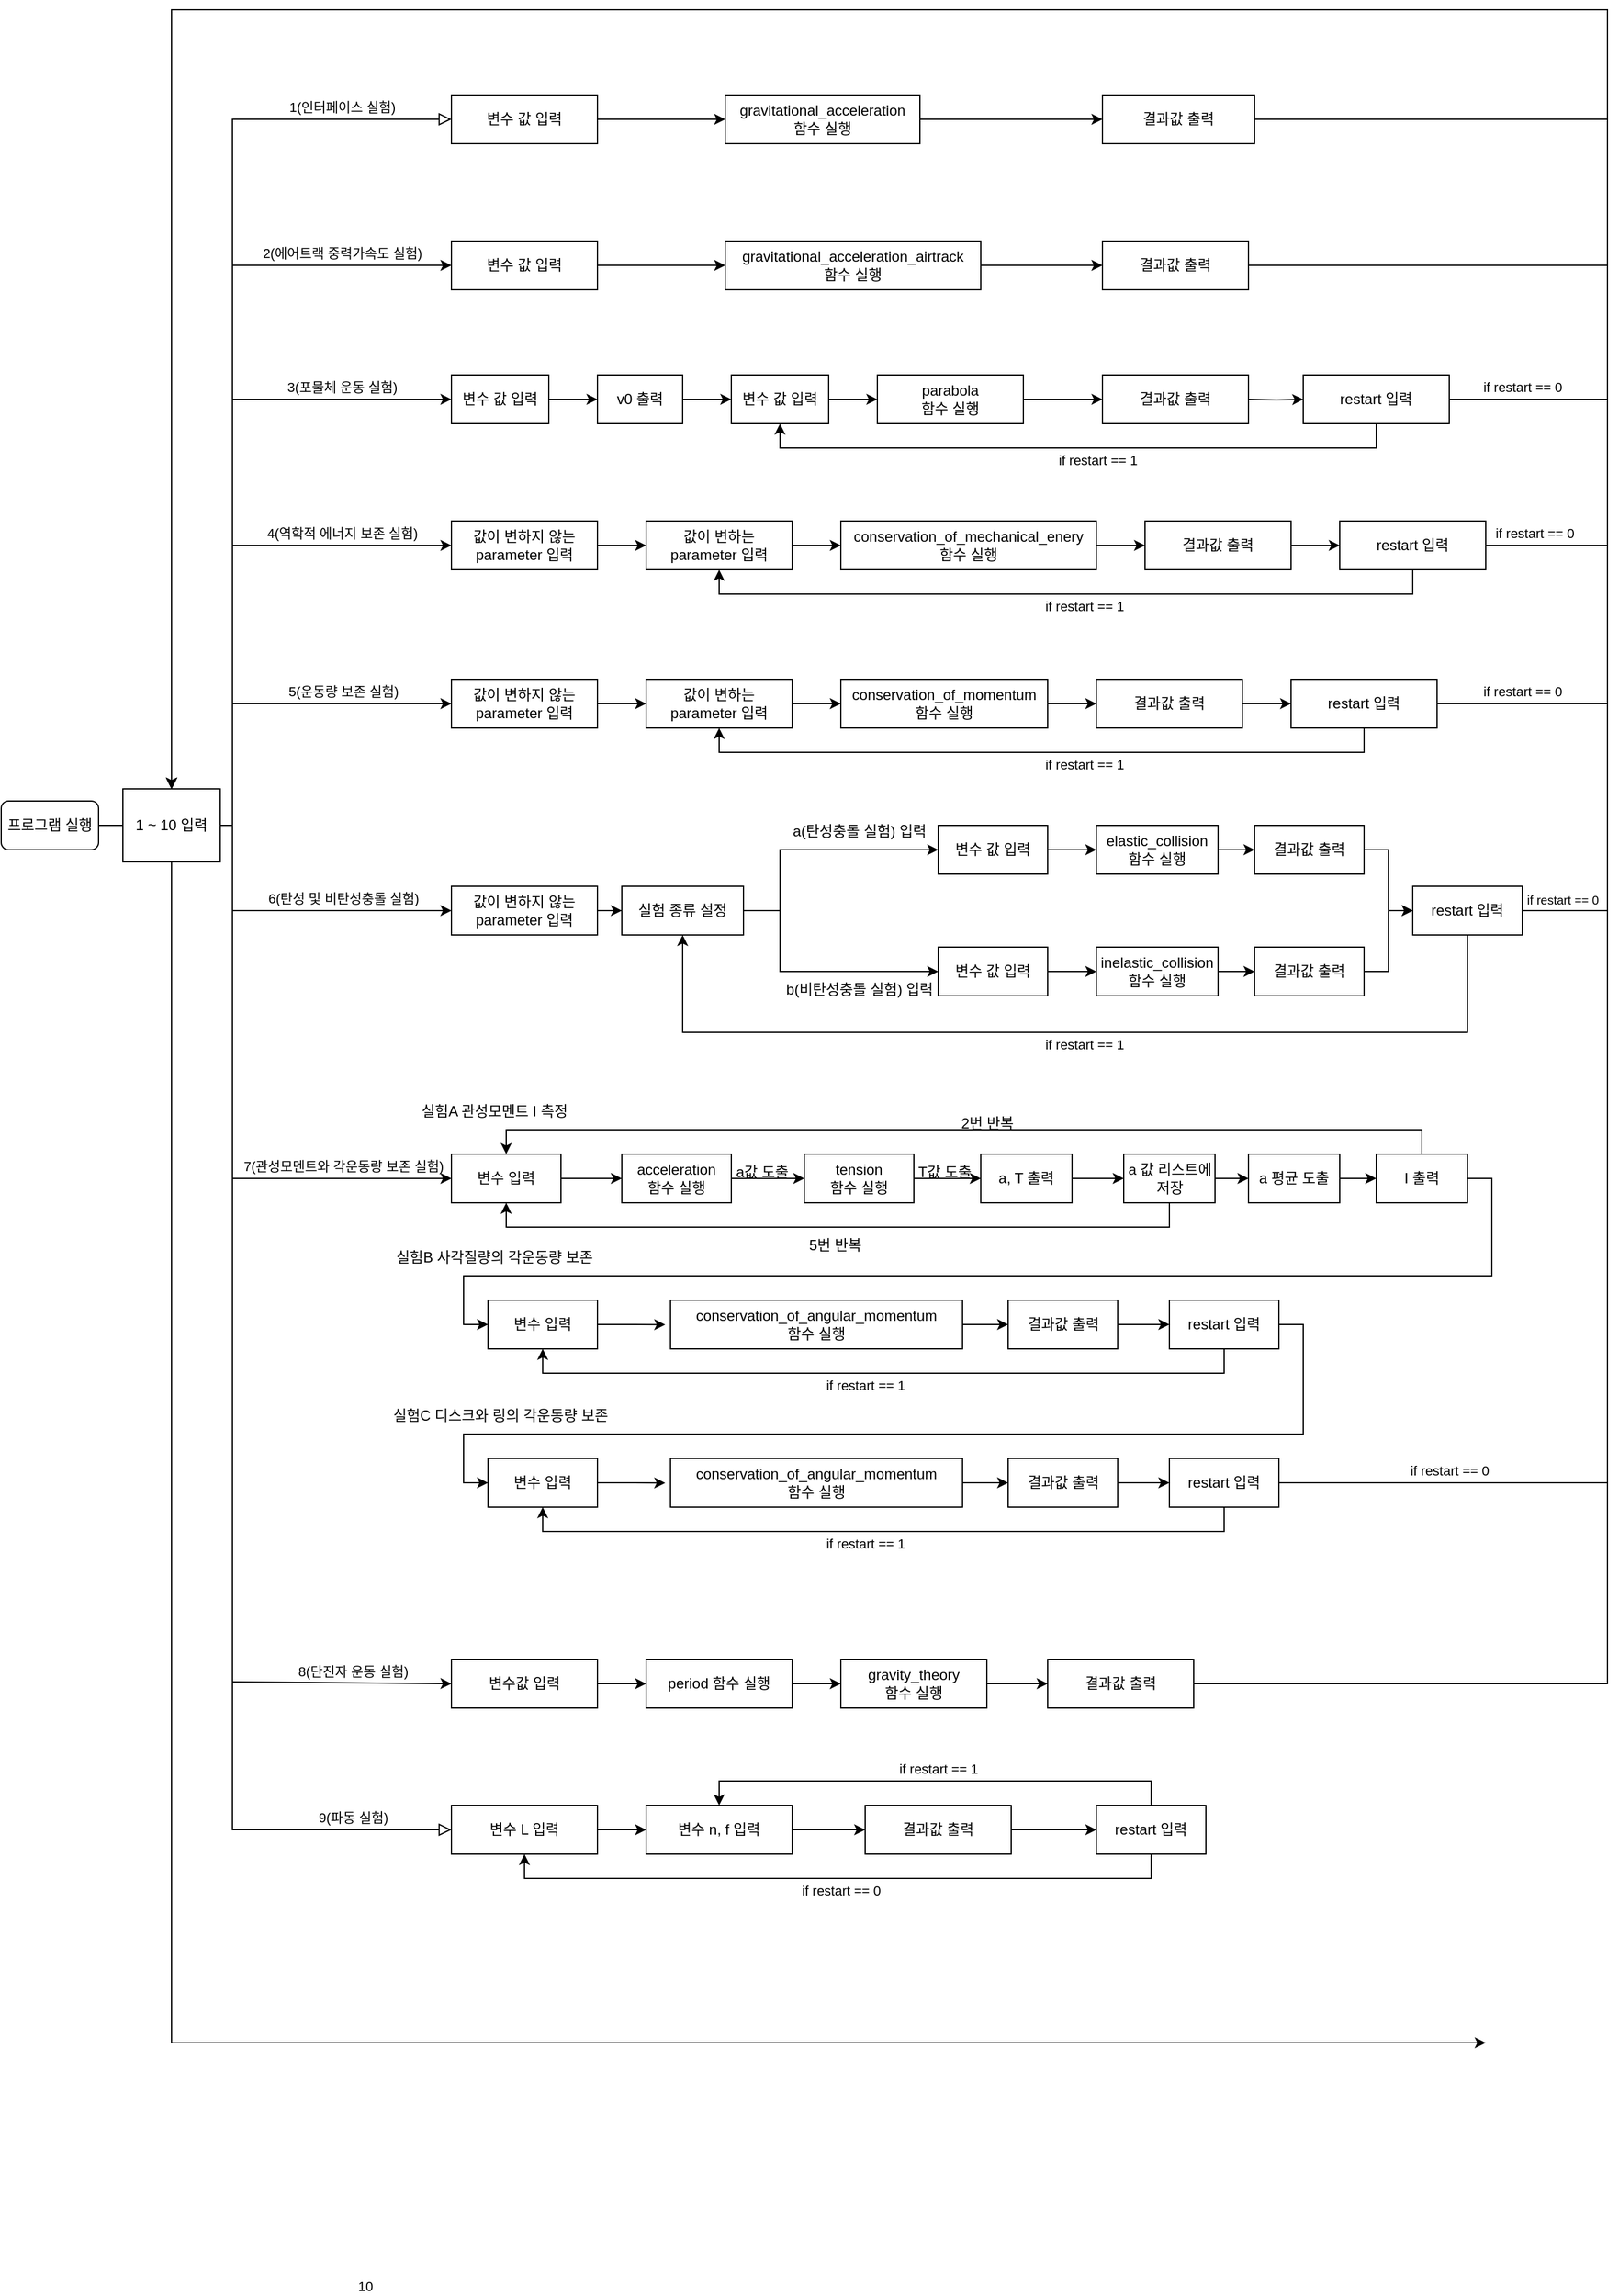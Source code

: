 <mxfile version="24.2.3" type="github">
  <diagram id="C5RBs43oDa-KdzZeNtuy" name="Page-1">
    <mxGraphModel dx="1603" dy="894" grid="1" gridSize="10" guides="1" tooltips="1" connect="1" arrows="1" fold="1" page="1" pageScale="1" pageWidth="690" pageHeight="980" math="0" shadow="0">
      <root>
        <mxCell id="WIyWlLk6GJQsqaUBKTNV-0" />
        <mxCell id="WIyWlLk6GJQsqaUBKTNV-1" parent="WIyWlLk6GJQsqaUBKTNV-0" />
        <mxCell id="WIyWlLk6GJQsqaUBKTNV-2" value="" style="rounded=0;html=1;jettySize=auto;orthogonalLoop=1;fontSize=11;endArrow=block;endFill=0;endSize=8;strokeWidth=1;shadow=0;labelBackgroundColor=none;edgeStyle=orthogonalEdgeStyle;" parent="WIyWlLk6GJQsqaUBKTNV-1" source="WIyWlLk6GJQsqaUBKTNV-3" edge="1">
          <mxGeometry relative="1" as="geometry">
            <mxPoint x="160" y="690" as="targetPoint" />
          </mxGeometry>
        </mxCell>
        <mxCell id="WIyWlLk6GJQsqaUBKTNV-3" value="프로그램 실행" style="rounded=1;whiteSpace=wrap;html=1;fontSize=12;glass=0;strokeWidth=1;shadow=0;" parent="WIyWlLk6GJQsqaUBKTNV-1" vertex="1">
          <mxGeometry x="10" y="670" width="80" height="40" as="geometry" />
        </mxCell>
        <mxCell id="WIyWlLk6GJQsqaUBKTNV-5" value="" style="edgeStyle=orthogonalEdgeStyle;rounded=0;html=1;jettySize=auto;orthogonalLoop=1;fontSize=11;endArrow=block;endFill=0;endSize=8;strokeWidth=1;shadow=0;labelBackgroundColor=none;entryX=0;entryY=0.5;entryDx=0;entryDy=0;exitX=1;exitY=0.5;exitDx=0;exitDy=0;" parent="WIyWlLk6GJQsqaUBKTNV-1" edge="1" target="WIyWlLk6GJQsqaUBKTNV-7" source="vzKUUmcyO4X9Xhw-Ob6t-32">
          <mxGeometry y="10" relative="1" as="geometry">
            <mxPoint as="offset" />
            <mxPoint x="200" y="560" as="sourcePoint" />
            <mxPoint x="280" y="110" as="targetPoint" />
            <Array as="points">
              <mxPoint x="200" y="690" />
              <mxPoint x="200" y="110" />
            </Array>
          </mxGeometry>
        </mxCell>
        <mxCell id="vzKUUmcyO4X9Xhw-Ob6t-40" style="edgeStyle=orthogonalEdgeStyle;rounded=0;orthogonalLoop=1;jettySize=auto;html=1;exitX=1;exitY=0.5;exitDx=0;exitDy=0;entryX=0;entryY=0.5;entryDx=0;entryDy=0;" parent="WIyWlLk6GJQsqaUBKTNV-1" source="WIyWlLk6GJQsqaUBKTNV-7" target="vzKUUmcyO4X9Xhw-Ob6t-39" edge="1">
          <mxGeometry relative="1" as="geometry" />
        </mxCell>
        <mxCell id="WIyWlLk6GJQsqaUBKTNV-7" value="변수 값 입력" style="rounded=0;whiteSpace=wrap;html=1;fontSize=12;glass=0;strokeWidth=1;shadow=0;" parent="WIyWlLk6GJQsqaUBKTNV-1" vertex="1">
          <mxGeometry x="380" y="90" width="120" height="40" as="geometry" />
        </mxCell>
        <mxCell id="vzKUUmcyO4X9Xhw-Ob6t-4" value="" style="rounded=0;html=1;jettySize=auto;orthogonalLoop=1;fontSize=11;endArrow=block;endFill=0;endSize=8;strokeWidth=1;shadow=0;labelBackgroundColor=none;edgeStyle=orthogonalEdgeStyle;exitX=1;exitY=0.5;exitDx=0;exitDy=0;entryX=0;entryY=0.5;entryDx=0;entryDy=0;" parent="WIyWlLk6GJQsqaUBKTNV-1" source="vzKUUmcyO4X9Xhw-Ob6t-32" target="vzKUUmcyO4X9Xhw-Ob6t-3" edge="1">
          <mxGeometry y="20" relative="1" as="geometry">
            <mxPoint as="offset" />
            <mxPoint x="200" y="720" as="sourcePoint" />
            <mxPoint x="130" y="190" as="targetPoint" />
            <Array as="points">
              <mxPoint x="200" y="690" />
              <mxPoint x="200" y="1515" />
            </Array>
          </mxGeometry>
        </mxCell>
        <mxCell id="ZHszuMVohtlVknCxv1Yf-81" style="edgeStyle=orthogonalEdgeStyle;rounded=0;orthogonalLoop=1;jettySize=auto;html=1;entryX=0;entryY=0.5;entryDx=0;entryDy=0;" edge="1" parent="WIyWlLk6GJQsqaUBKTNV-1" source="vzKUUmcyO4X9Xhw-Ob6t-3" target="ZHszuMVohtlVknCxv1Yf-80">
          <mxGeometry relative="1" as="geometry" />
        </mxCell>
        <mxCell id="vzKUUmcyO4X9Xhw-Ob6t-3" value="변수 L 입력" style="rounded=0;whiteSpace=wrap;html=1;fontSize=12;glass=0;strokeWidth=1;shadow=0;" parent="WIyWlLk6GJQsqaUBKTNV-1" vertex="1">
          <mxGeometry x="380" y="1495" width="120" height="40" as="geometry" />
        </mxCell>
        <mxCell id="ZHszuMVohtlVknCxv1Yf-7" style="edgeStyle=orthogonalEdgeStyle;rounded=0;orthogonalLoop=1;jettySize=auto;html=1;exitX=1;exitY=0.5;exitDx=0;exitDy=0;entryX=0;entryY=0.5;entryDx=0;entryDy=0;" edge="1" parent="WIyWlLk6GJQsqaUBKTNV-1" source="vzKUUmcyO4X9Xhw-Ob6t-5" target="ZHszuMVohtlVknCxv1Yf-9">
          <mxGeometry relative="1" as="geometry">
            <mxPoint x="570" y="340" as="targetPoint" />
          </mxGeometry>
        </mxCell>
        <mxCell id="vzKUUmcyO4X9Xhw-Ob6t-5" value="변수 값 입력" style="rounded=0;whiteSpace=wrap;html=1;fontSize=12;glass=0;strokeWidth=1;shadow=0;" parent="WIyWlLk6GJQsqaUBKTNV-1" vertex="1">
          <mxGeometry x="380" y="320" width="80" height="40" as="geometry" />
        </mxCell>
        <mxCell id="ZHszuMVohtlVknCxv1Yf-100" style="edgeStyle=orthogonalEdgeStyle;rounded=0;orthogonalLoop=1;jettySize=auto;html=1;entryX=0;entryY=0.5;entryDx=0;entryDy=0;" edge="1" parent="WIyWlLk6GJQsqaUBKTNV-1" source="vzKUUmcyO4X9Xhw-Ob6t-6" target="ZHszuMVohtlVknCxv1Yf-99">
          <mxGeometry relative="1" as="geometry" />
        </mxCell>
        <mxCell id="vzKUUmcyO4X9Xhw-Ob6t-6" value="변수 입력" style="rounded=0;whiteSpace=wrap;html=1;fontSize=12;glass=0;strokeWidth=1;shadow=0;" parent="WIyWlLk6GJQsqaUBKTNV-1" vertex="1">
          <mxGeometry x="380" y="960" width="90" height="40" as="geometry" />
        </mxCell>
        <mxCell id="vzKUUmcyO4X9Xhw-Ob6t-44" style="edgeStyle=orthogonalEdgeStyle;rounded=0;orthogonalLoop=1;jettySize=auto;html=1;exitX=1;exitY=0.5;exitDx=0;exitDy=0;entryX=0;entryY=0.5;entryDx=0;entryDy=0;" parent="WIyWlLk6GJQsqaUBKTNV-1" source="vzKUUmcyO4X9Xhw-Ob6t-7" target="vzKUUmcyO4X9Xhw-Ob6t-43" edge="1">
          <mxGeometry relative="1" as="geometry" />
        </mxCell>
        <mxCell id="vzKUUmcyO4X9Xhw-Ob6t-7" value="변수 값 입력" style="rounded=0;whiteSpace=wrap;html=1;fontSize=12;glass=0;strokeWidth=1;shadow=0;" parent="WIyWlLk6GJQsqaUBKTNV-1" vertex="1">
          <mxGeometry x="380" y="210" width="120" height="40" as="geometry" />
        </mxCell>
        <mxCell id="ZHszuMVohtlVknCxv1Yf-56" style="edgeStyle=orthogonalEdgeStyle;rounded=0;orthogonalLoop=1;jettySize=auto;html=1;entryX=0;entryY=0.5;entryDx=0;entryDy=0;" edge="1" parent="WIyWlLk6GJQsqaUBKTNV-1" source="vzKUUmcyO4X9Xhw-Ob6t-8" target="ZHszuMVohtlVknCxv1Yf-55">
          <mxGeometry relative="1" as="geometry" />
        </mxCell>
        <mxCell id="vzKUUmcyO4X9Xhw-Ob6t-8" value="&lt;div&gt;값이 변하지 않는&lt;/div&gt;&lt;div&gt;parameter 입력&lt;br&gt;&lt;/div&gt;" style="rounded=0;whiteSpace=wrap;html=1;fontSize=12;glass=0;strokeWidth=1;shadow=0;" parent="WIyWlLk6GJQsqaUBKTNV-1" vertex="1">
          <mxGeometry x="380" y="740" width="120" height="40" as="geometry" />
        </mxCell>
        <mxCell id="ZHszuMVohtlVknCxv1Yf-74" style="edgeStyle=orthogonalEdgeStyle;rounded=0;orthogonalLoop=1;jettySize=auto;html=1;entryX=0;entryY=0.5;entryDx=0;entryDy=0;" edge="1" parent="WIyWlLk6GJQsqaUBKTNV-1" source="vzKUUmcyO4X9Xhw-Ob6t-10" target="ZHszuMVohtlVknCxv1Yf-73">
          <mxGeometry relative="1" as="geometry" />
        </mxCell>
        <mxCell id="vzKUUmcyO4X9Xhw-Ob6t-10" value="변수값 입력" style="rounded=0;whiteSpace=wrap;html=1;fontSize=12;glass=0;strokeWidth=1;shadow=0;" parent="WIyWlLk6GJQsqaUBKTNV-1" vertex="1">
          <mxGeometry x="380" y="1375" width="120" height="40" as="geometry" />
        </mxCell>
        <mxCell id="ZHszuMVohtlVknCxv1Yf-26" style="edgeStyle=orthogonalEdgeStyle;rounded=0;orthogonalLoop=1;jettySize=auto;html=1;exitX=1;exitY=0.5;exitDx=0;exitDy=0;entryX=0;entryY=0.5;entryDx=0;entryDy=0;" edge="1" parent="WIyWlLk6GJQsqaUBKTNV-1" source="vzKUUmcyO4X9Xhw-Ob6t-11" target="ZHszuMVohtlVknCxv1Yf-23">
          <mxGeometry relative="1" as="geometry" />
        </mxCell>
        <mxCell id="vzKUUmcyO4X9Xhw-Ob6t-11" value="&lt;div&gt;값이 변하지 않는&lt;/div&gt;&lt;div&gt;parameter 입력&lt;br&gt;&lt;/div&gt;" style="rounded=0;whiteSpace=wrap;html=1;fontSize=12;glass=0;strokeWidth=1;shadow=0;" parent="WIyWlLk6GJQsqaUBKTNV-1" vertex="1">
          <mxGeometry x="380" y="440" width="120" height="40" as="geometry" />
        </mxCell>
        <mxCell id="vzKUUmcyO4X9Xhw-Ob6t-16" value="" style="endArrow=classic;html=1;rounded=0;entryX=0;entryY=0.5;entryDx=0;entryDy=0;" parent="WIyWlLk6GJQsqaUBKTNV-1" target="vzKUUmcyO4X9Xhw-Ob6t-7" edge="1">
          <mxGeometry width="50" height="50" relative="1" as="geometry">
            <mxPoint x="200" y="230" as="sourcePoint" />
            <mxPoint x="440" y="620" as="targetPoint" />
          </mxGeometry>
        </mxCell>
        <mxCell id="vzKUUmcyO4X9Xhw-Ob6t-18" value="2(에어트랙 중력가속도 실험)" style="edgeLabel;html=1;align=center;verticalAlign=middle;resizable=0;points=[];fontSize=11;" parent="vzKUUmcyO4X9Xhw-Ob6t-16" vertex="1" connectable="0">
          <mxGeometry x="0.375" y="1" relative="1" as="geometry">
            <mxPoint x="-34" y="-9" as="offset" />
          </mxGeometry>
        </mxCell>
        <mxCell id="vzKUUmcyO4X9Xhw-Ob6t-24" value="&lt;font style=&quot;font-size: 11px;&quot;&gt;1(인터페이스 실험)&lt;br&gt;&lt;/font&gt;" style="edgeLabel;html=1;align=center;verticalAlign=middle;resizable=0;points=[];" parent="vzKUUmcyO4X9Xhw-Ob6t-16" vertex="1" connectable="0">
          <mxGeometry x="0.375" y="1" relative="1" as="geometry">
            <mxPoint x="-34" y="-129" as="offset" />
          </mxGeometry>
        </mxCell>
        <mxCell id="vzKUUmcyO4X9Xhw-Ob6t-26" value="4(역학적 에너지 보존 실험)" style="edgeLabel;html=1;align=center;verticalAlign=middle;resizable=0;points=[];" parent="vzKUUmcyO4X9Xhw-Ob6t-16" vertex="1" connectable="0">
          <mxGeometry x="0.375" y="1" relative="1" as="geometry">
            <mxPoint x="-34" y="221" as="offset" />
          </mxGeometry>
        </mxCell>
        <mxCell id="vzKUUmcyO4X9Xhw-Ob6t-27" value="5(운동량 보존 실험)" style="edgeLabel;html=1;align=center;verticalAlign=middle;resizable=0;points=[];" parent="vzKUUmcyO4X9Xhw-Ob6t-16" vertex="1" connectable="0">
          <mxGeometry x="0.375" y="1" relative="1" as="geometry">
            <mxPoint x="-33" y="351" as="offset" />
          </mxGeometry>
        </mxCell>
        <mxCell id="vzKUUmcyO4X9Xhw-Ob6t-28" value="6(탄성 및 비탄성충돌 실험)" style="edgeLabel;html=1;align=center;verticalAlign=middle;resizable=0;points=[];" parent="vzKUUmcyO4X9Xhw-Ob6t-16" vertex="1" connectable="0">
          <mxGeometry x="0.375" y="1" relative="1" as="geometry">
            <mxPoint x="-33" y="521" as="offset" />
          </mxGeometry>
        </mxCell>
        <mxCell id="vzKUUmcyO4X9Xhw-Ob6t-29" value="7(관성모멘트와 각운동량 보존 실험)" style="edgeLabel;html=1;align=center;verticalAlign=middle;resizable=0;points=[];" parent="vzKUUmcyO4X9Xhw-Ob6t-16" vertex="1" connectable="0">
          <mxGeometry x="0.375" y="1" relative="1" as="geometry">
            <mxPoint x="-33" y="741" as="offset" />
          </mxGeometry>
        </mxCell>
        <mxCell id="vzKUUmcyO4X9Xhw-Ob6t-30" value="8(단진자 운동 실험)" style="edgeLabel;html=1;align=center;verticalAlign=middle;resizable=0;points=[];" parent="vzKUUmcyO4X9Xhw-Ob6t-16" vertex="1" connectable="0">
          <mxGeometry x="0.375" y="1" relative="1" as="geometry">
            <mxPoint x="-25" y="1156" as="offset" />
          </mxGeometry>
        </mxCell>
        <mxCell id="vzKUUmcyO4X9Xhw-Ob6t-31" value="9(파동 실험)" style="edgeLabel;html=1;align=center;verticalAlign=middle;resizable=0;points=[];" parent="vzKUUmcyO4X9Xhw-Ob6t-16" vertex="1" connectable="0">
          <mxGeometry x="0.375" y="1" relative="1" as="geometry">
            <mxPoint x="-25" y="1276" as="offset" />
          </mxGeometry>
        </mxCell>
        <mxCell id="vzKUUmcyO4X9Xhw-Ob6t-25" value="3(포물체 운동 실험)" style="edgeLabel;html=1;align=center;verticalAlign=middle;resizable=0;points=[];" parent="vzKUUmcyO4X9Xhw-Ob6t-16" vertex="1" connectable="0">
          <mxGeometry x="0.375" y="1" relative="1" as="geometry">
            <mxPoint x="-34" y="101" as="offset" />
          </mxGeometry>
        </mxCell>
        <mxCell id="vzKUUmcyO4X9Xhw-Ob6t-38" value="10" style="edgeLabel;html=1;align=center;verticalAlign=middle;resizable=0;points=[];" parent="vzKUUmcyO4X9Xhw-Ob6t-16" vertex="1" connectable="0">
          <mxGeometry x="0.375" y="1" relative="1" as="geometry">
            <mxPoint x="-15" y="1661" as="offset" />
          </mxGeometry>
        </mxCell>
        <mxCell id="vzKUUmcyO4X9Xhw-Ob6t-17" value="" style="endArrow=classic;html=1;rounded=0;entryX=0;entryY=0.5;entryDx=0;entryDy=0;" parent="WIyWlLk6GJQsqaUBKTNV-1" edge="1" target="vzKUUmcyO4X9Xhw-Ob6t-5">
          <mxGeometry width="50" height="50" relative="1" as="geometry">
            <mxPoint x="200" y="340" as="sourcePoint" />
            <mxPoint x="280" y="343.5" as="targetPoint" />
          </mxGeometry>
        </mxCell>
        <mxCell id="vzKUUmcyO4X9Xhw-Ob6t-19" value="" style="endArrow=classic;html=1;rounded=0;entryX=0;entryY=0.5;entryDx=0;entryDy=0;" parent="WIyWlLk6GJQsqaUBKTNV-1" target="ZHszuMVohtlVknCxv1Yf-34" edge="1">
          <mxGeometry width="50" height="50" relative="1" as="geometry">
            <mxPoint x="200" y="590" as="sourcePoint" />
            <mxPoint x="380" y="590" as="targetPoint" />
          </mxGeometry>
        </mxCell>
        <mxCell id="vzKUUmcyO4X9Xhw-Ob6t-20" value="" style="endArrow=classic;html=1;rounded=0;entryX=0;entryY=0.5;entryDx=0;entryDy=0;" parent="WIyWlLk6GJQsqaUBKTNV-1" edge="1" target="vzKUUmcyO4X9Xhw-Ob6t-11">
          <mxGeometry width="50" height="50" relative="1" as="geometry">
            <mxPoint x="200" y="460" as="sourcePoint" />
            <mxPoint x="280" y="464.5" as="targetPoint" />
          </mxGeometry>
        </mxCell>
        <mxCell id="vzKUUmcyO4X9Xhw-Ob6t-21" value="" style="endArrow=classic;html=1;rounded=0;entryX=0;entryY=0.5;entryDx=0;entryDy=0;" parent="WIyWlLk6GJQsqaUBKTNV-1" edge="1" target="vzKUUmcyO4X9Xhw-Ob6t-8">
          <mxGeometry width="50" height="50" relative="1" as="geometry">
            <mxPoint x="200" y="760" as="sourcePoint" />
            <mxPoint x="280" y="756.5" as="targetPoint" />
          </mxGeometry>
        </mxCell>
        <mxCell id="vzKUUmcyO4X9Xhw-Ob6t-22" value="" style="endArrow=classic;html=1;rounded=0;entryX=0;entryY=0.5;entryDx=0;entryDy=0;" parent="WIyWlLk6GJQsqaUBKTNV-1" edge="1" target="vzKUUmcyO4X9Xhw-Ob6t-6">
          <mxGeometry width="50" height="50" relative="1" as="geometry">
            <mxPoint x="200" y="980" as="sourcePoint" />
            <mxPoint x="280" y="978.5" as="targetPoint" />
          </mxGeometry>
        </mxCell>
        <mxCell id="vzKUUmcyO4X9Xhw-Ob6t-23" value="" style="endArrow=classic;html=1;rounded=0;entryX=0;entryY=0.5;entryDx=0;entryDy=0;" parent="WIyWlLk6GJQsqaUBKTNV-1" edge="1" target="vzKUUmcyO4X9Xhw-Ob6t-10">
          <mxGeometry width="50" height="50" relative="1" as="geometry">
            <mxPoint x="200" y="1393.5" as="sourcePoint" />
            <mxPoint x="280" y="1394.5" as="targetPoint" />
          </mxGeometry>
        </mxCell>
        <mxCell id="vzKUUmcyO4X9Xhw-Ob6t-32" value="1 ~ 10 입력" style="rounded=0;whiteSpace=wrap;html=1;" parent="WIyWlLk6GJQsqaUBKTNV-1" vertex="1">
          <mxGeometry x="110" y="660" width="80" height="60" as="geometry" />
        </mxCell>
        <mxCell id="vzKUUmcyO4X9Xhw-Ob6t-34" value="" style="endArrow=classic;html=1;rounded=0;exitX=0.5;exitY=1;exitDx=0;exitDy=0;" parent="WIyWlLk6GJQsqaUBKTNV-1" source="vzKUUmcyO4X9Xhw-Ob6t-32" edge="1">
          <mxGeometry width="50" height="50" relative="1" as="geometry">
            <mxPoint x="200" y="690" as="sourcePoint" />
            <mxPoint x="1230" y="1690" as="targetPoint" />
            <Array as="points">
              <mxPoint x="150" y="1690" />
            </Array>
          </mxGeometry>
        </mxCell>
        <mxCell id="ZHszuMVohtlVknCxv1Yf-1" value="" style="edgeStyle=orthogonalEdgeStyle;rounded=0;orthogonalLoop=1;jettySize=auto;html=1;entryX=0;entryY=0.5;entryDx=0;entryDy=0;" edge="1" parent="WIyWlLk6GJQsqaUBKTNV-1" source="vzKUUmcyO4X9Xhw-Ob6t-39" target="ZHszuMVohtlVknCxv1Yf-2">
          <mxGeometry relative="1" as="geometry">
            <mxPoint x="915" y="110" as="targetPoint" />
          </mxGeometry>
        </mxCell>
        <mxCell id="vzKUUmcyO4X9Xhw-Ob6t-39" value="gravitational_acceleration&lt;div&gt;함수 실행&lt;br&gt;&lt;/div&gt;" style="rounded=0;whiteSpace=wrap;html=1;fontSize=12;glass=0;strokeWidth=1;shadow=0;" parent="WIyWlLk6GJQsqaUBKTNV-1" vertex="1">
          <mxGeometry x="605" y="90" width="160" height="40" as="geometry" />
        </mxCell>
        <mxCell id="ZHszuMVohtlVknCxv1Yf-4" style="edgeStyle=orthogonalEdgeStyle;rounded=0;orthogonalLoop=1;jettySize=auto;html=1;exitX=1;exitY=0.5;exitDx=0;exitDy=0;entryX=0;entryY=0.5;entryDx=0;entryDy=0;" edge="1" parent="WIyWlLk6GJQsqaUBKTNV-1" source="vzKUUmcyO4X9Xhw-Ob6t-43" target="ZHszuMVohtlVknCxv1Yf-3">
          <mxGeometry relative="1" as="geometry" />
        </mxCell>
        <mxCell id="vzKUUmcyO4X9Xhw-Ob6t-43" value="&lt;div&gt;gravitational_acceleration_airtrack&lt;br&gt;&lt;/div&gt;&lt;div&gt;함수 실행&lt;br&gt;&lt;/div&gt;" style="rounded=0;whiteSpace=wrap;html=1;fontSize=12;glass=0;strokeWidth=1;shadow=0;" parent="WIyWlLk6GJQsqaUBKTNV-1" vertex="1">
          <mxGeometry x="605" y="210" width="210" height="40" as="geometry" />
        </mxCell>
        <mxCell id="ZHszuMVohtlVknCxv1Yf-151" style="edgeStyle=orthogonalEdgeStyle;rounded=0;orthogonalLoop=1;jettySize=auto;html=1;exitX=1;exitY=0.5;exitDx=0;exitDy=0;entryX=0.5;entryY=0;entryDx=0;entryDy=0;" edge="1" parent="WIyWlLk6GJQsqaUBKTNV-1" source="ZHszuMVohtlVknCxv1Yf-2" target="vzKUUmcyO4X9Xhw-Ob6t-32">
          <mxGeometry relative="1" as="geometry">
            <mxPoint x="1290" y="110.471" as="targetPoint" />
            <Array as="points">
              <mxPoint x="1330" y="110" />
              <mxPoint x="1330" y="20" />
              <mxPoint x="150" y="20" />
            </Array>
          </mxGeometry>
        </mxCell>
        <mxCell id="ZHszuMVohtlVknCxv1Yf-2" value="결과값 출력" style="rounded=0;whiteSpace=wrap;html=1;fontSize=12;glass=0;strokeWidth=1;shadow=0;" vertex="1" parent="WIyWlLk6GJQsqaUBKTNV-1">
          <mxGeometry x="915" y="90" width="125" height="40" as="geometry" />
        </mxCell>
        <mxCell id="ZHszuMVohtlVknCxv1Yf-158" style="edgeStyle=orthogonalEdgeStyle;rounded=0;orthogonalLoop=1;jettySize=auto;html=1;entryX=0.5;entryY=0;entryDx=0;entryDy=0;exitX=1;exitY=0.5;exitDx=0;exitDy=0;" edge="1" parent="WIyWlLk6GJQsqaUBKTNV-1" source="ZHszuMVohtlVknCxv1Yf-3" target="vzKUUmcyO4X9Xhw-Ob6t-32">
          <mxGeometry relative="1" as="geometry">
            <Array as="points">
              <mxPoint x="1330" y="230" />
              <mxPoint x="1330" y="20" />
              <mxPoint x="150" y="20" />
            </Array>
          </mxGeometry>
        </mxCell>
        <mxCell id="ZHszuMVohtlVknCxv1Yf-3" value="결과값 출력" style="rounded=0;whiteSpace=wrap;html=1;fontSize=12;glass=0;strokeWidth=1;shadow=0;" vertex="1" parent="WIyWlLk6GJQsqaUBKTNV-1">
          <mxGeometry x="915" y="210" width="120" height="40" as="geometry" />
        </mxCell>
        <mxCell id="ZHszuMVohtlVknCxv1Yf-8" style="edgeStyle=orthogonalEdgeStyle;rounded=0;orthogonalLoop=1;jettySize=auto;html=1;exitX=1;exitY=0.5;exitDx=0;exitDy=0;entryX=0;entryY=0.5;entryDx=0;entryDy=0;" edge="1" parent="WIyWlLk6GJQsqaUBKTNV-1" source="ZHszuMVohtlVknCxv1Yf-5" target="ZHszuMVohtlVknCxv1Yf-22">
          <mxGeometry relative="1" as="geometry">
            <mxPoint x="910" y="340" as="targetPoint" />
          </mxGeometry>
        </mxCell>
        <mxCell id="ZHszuMVohtlVknCxv1Yf-5" value="&lt;div&gt;parabola&lt;/div&gt;&lt;div&gt;함수 실행&lt;/div&gt;" style="rounded=0;whiteSpace=wrap;html=1;fontSize=12;glass=0;strokeWidth=1;shadow=0;" vertex="1" parent="WIyWlLk6GJQsqaUBKTNV-1">
          <mxGeometry x="730" y="320" width="120" height="40" as="geometry" />
        </mxCell>
        <mxCell id="ZHszuMVohtlVknCxv1Yf-17" style="edgeStyle=orthogonalEdgeStyle;rounded=0;orthogonalLoop=1;jettySize=auto;html=1;exitX=0.5;exitY=1;exitDx=0;exitDy=0;entryX=0.5;entryY=1;entryDx=0;entryDy=0;" edge="1" parent="WIyWlLk6GJQsqaUBKTNV-1" source="ZHszuMVohtlVknCxv1Yf-20" target="ZHszuMVohtlVknCxv1Yf-11">
          <mxGeometry relative="1" as="geometry" />
        </mxCell>
        <mxCell id="ZHszuMVohtlVknCxv1Yf-18" value="if restart == 1" style="edgeLabel;html=1;align=center;verticalAlign=middle;resizable=0;points=[];" vertex="1" connectable="0" parent="ZHszuMVohtlVknCxv1Yf-17">
          <mxGeometry x="-0.097" y="-1" relative="1" as="geometry">
            <mxPoint x="-10" y="11" as="offset" />
          </mxGeometry>
        </mxCell>
        <mxCell id="ZHszuMVohtlVknCxv1Yf-32" value="if restart == 1" style="edgeLabel;html=1;align=center;verticalAlign=middle;resizable=0;points=[];" vertex="1" connectable="0" parent="ZHszuMVohtlVknCxv1Yf-17">
          <mxGeometry x="-0.097" y="-1" relative="1" as="geometry">
            <mxPoint x="-21" y="131" as="offset" />
          </mxGeometry>
        </mxCell>
        <mxCell id="ZHszuMVohtlVknCxv1Yf-72" value="if restart == 1" style="edgeLabel;html=1;align=center;verticalAlign=middle;resizable=0;points=[];" vertex="1" connectable="0" parent="ZHszuMVohtlVknCxv1Yf-17">
          <mxGeometry x="-0.097" y="-1" relative="1" as="geometry">
            <mxPoint x="-21" y="491" as="offset" />
          </mxGeometry>
        </mxCell>
        <mxCell id="ZHszuMVohtlVknCxv1Yf-79" value="if restart == 1" style="edgeLabel;html=1;align=center;verticalAlign=middle;resizable=0;points=[];" vertex="1" connectable="0" parent="ZHszuMVohtlVknCxv1Yf-17">
          <mxGeometry x="-0.097" y="-1" relative="1" as="geometry">
            <mxPoint x="-21" y="261" as="offset" />
          </mxGeometry>
        </mxCell>
        <mxCell id="ZHszuMVohtlVknCxv1Yf-88" value="if restart == 1" style="edgeLabel;html=1;align=center;verticalAlign=middle;resizable=0;points=[];" vertex="1" connectable="0" parent="ZHszuMVohtlVknCxv1Yf-17">
          <mxGeometry x="-0.097" y="-1" relative="1" as="geometry">
            <mxPoint x="-141" y="1086" as="offset" />
          </mxGeometry>
        </mxCell>
        <mxCell id="ZHszuMVohtlVknCxv1Yf-89" value="if restart == 0" style="edgeLabel;html=1;align=center;verticalAlign=middle;resizable=0;points=[];" vertex="1" connectable="0" parent="ZHszuMVohtlVknCxv1Yf-17">
          <mxGeometry x="-0.097" y="-1" relative="1" as="geometry">
            <mxPoint x="-221" y="1186" as="offset" />
          </mxGeometry>
        </mxCell>
        <mxCell id="ZHszuMVohtlVknCxv1Yf-126" value="if restart == 1" style="edgeLabel;html=1;align=center;verticalAlign=middle;resizable=0;points=[];" vertex="1" connectable="0" parent="ZHszuMVohtlVknCxv1Yf-17">
          <mxGeometry x="-0.097" y="-1" relative="1" as="geometry">
            <mxPoint x="-201" y="771" as="offset" />
          </mxGeometry>
        </mxCell>
        <mxCell id="ZHszuMVohtlVknCxv1Yf-138" value="if restart == 1" style="edgeLabel;html=1;align=center;verticalAlign=middle;resizable=0;points=[];" vertex="1" connectable="0" parent="ZHszuMVohtlVknCxv1Yf-17">
          <mxGeometry x="-0.097" y="-1" relative="1" as="geometry">
            <mxPoint x="-201" y="901" as="offset" />
          </mxGeometry>
        </mxCell>
        <mxCell id="ZHszuMVohtlVknCxv1Yf-156" value="if restart == 0" style="edgeLabel;html=1;align=center;verticalAlign=middle;resizable=0;points=[];fontSize=10;" vertex="1" connectable="0" parent="ZHszuMVohtlVknCxv1Yf-17">
          <mxGeometry x="-0.097" y="-1" relative="1" as="geometry">
            <mxPoint x="372" y="372" as="offset" />
          </mxGeometry>
        </mxCell>
        <mxCell id="ZHszuMVohtlVknCxv1Yf-157" value="if restart == 0" style="edgeLabel;html=1;align=center;verticalAlign=middle;resizable=0;points=[];" vertex="1" connectable="0" parent="ZHszuMVohtlVknCxv1Yf-17">
          <mxGeometry x="-0.097" y="-1" relative="1" as="geometry">
            <mxPoint x="349" y="71" as="offset" />
          </mxGeometry>
        </mxCell>
        <mxCell id="ZHszuMVohtlVknCxv1Yf-159" value="if restart == 0" style="edgeLabel;html=1;align=center;verticalAlign=middle;resizable=0;points=[];" vertex="1" connectable="0" parent="ZHszuMVohtlVknCxv1Yf-17">
          <mxGeometry x="-0.097" y="-1" relative="1" as="geometry">
            <mxPoint x="339" y="-49" as="offset" />
          </mxGeometry>
        </mxCell>
        <mxCell id="ZHszuMVohtlVknCxv1Yf-161" value="if restart == 0" style="edgeLabel;html=1;align=center;verticalAlign=middle;resizable=0;points=[];" vertex="1" connectable="0" parent="ZHszuMVohtlVknCxv1Yf-17">
          <mxGeometry x="-0.097" y="-1" relative="1" as="geometry">
            <mxPoint x="339" y="201" as="offset" />
          </mxGeometry>
        </mxCell>
        <mxCell id="ZHszuMVohtlVknCxv1Yf-163" value="if restart == 0" style="edgeLabel;html=1;align=center;verticalAlign=middle;resizable=0;points=[];" vertex="1" connectable="0" parent="ZHszuMVohtlVknCxv1Yf-17">
          <mxGeometry x="-0.097" y="-1" relative="1" as="geometry">
            <mxPoint x="279" y="841" as="offset" />
          </mxGeometry>
        </mxCell>
        <mxCell id="ZHszuMVohtlVknCxv1Yf-21" style="edgeStyle=orthogonalEdgeStyle;rounded=0;orthogonalLoop=1;jettySize=auto;html=1;entryX=0;entryY=0.5;entryDx=0;entryDy=0;" edge="1" parent="WIyWlLk6GJQsqaUBKTNV-1" target="ZHszuMVohtlVknCxv1Yf-20">
          <mxGeometry relative="1" as="geometry">
            <mxPoint x="1035" y="340" as="sourcePoint" />
          </mxGeometry>
        </mxCell>
        <mxCell id="ZHszuMVohtlVknCxv1Yf-12" style="edgeStyle=orthogonalEdgeStyle;rounded=0;orthogonalLoop=1;jettySize=auto;html=1;entryX=0;entryY=0.5;entryDx=0;entryDy=0;" edge="1" parent="WIyWlLk6GJQsqaUBKTNV-1" source="ZHszuMVohtlVknCxv1Yf-9" target="ZHszuMVohtlVknCxv1Yf-11">
          <mxGeometry relative="1" as="geometry" />
        </mxCell>
        <mxCell id="ZHszuMVohtlVknCxv1Yf-9" value="v0 출력" style="rounded=0;whiteSpace=wrap;html=1;fontSize=12;glass=0;strokeWidth=1;shadow=0;" vertex="1" parent="WIyWlLk6GJQsqaUBKTNV-1">
          <mxGeometry x="500" y="320" width="70" height="40" as="geometry" />
        </mxCell>
        <mxCell id="ZHszuMVohtlVknCxv1Yf-14" style="edgeStyle=orthogonalEdgeStyle;rounded=0;orthogonalLoop=1;jettySize=auto;html=1;exitX=1;exitY=0.5;exitDx=0;exitDy=0;entryX=0;entryY=0.5;entryDx=0;entryDy=0;" edge="1" parent="WIyWlLk6GJQsqaUBKTNV-1" source="ZHszuMVohtlVknCxv1Yf-11" target="ZHszuMVohtlVknCxv1Yf-5">
          <mxGeometry relative="1" as="geometry" />
        </mxCell>
        <mxCell id="ZHszuMVohtlVknCxv1Yf-11" value="변수 값 입력" style="rounded=0;whiteSpace=wrap;html=1;fontSize=12;glass=0;strokeWidth=1;shadow=0;" vertex="1" parent="WIyWlLk6GJQsqaUBKTNV-1">
          <mxGeometry x="610" y="320" width="80" height="40" as="geometry" />
        </mxCell>
        <mxCell id="ZHszuMVohtlVknCxv1Yf-153" style="edgeStyle=orthogonalEdgeStyle;rounded=0;orthogonalLoop=1;jettySize=auto;html=1;exitX=1;exitY=0.5;exitDx=0;exitDy=0;entryX=0.5;entryY=0;entryDx=0;entryDy=0;" edge="1" parent="WIyWlLk6GJQsqaUBKTNV-1" source="ZHszuMVohtlVknCxv1Yf-20" target="vzKUUmcyO4X9Xhw-Ob6t-32">
          <mxGeometry relative="1" as="geometry">
            <mxPoint x="1290" y="339.882" as="targetPoint" />
            <Array as="points">
              <mxPoint x="1330" y="340" />
              <mxPoint x="1330" y="20" />
              <mxPoint x="150" y="20" />
            </Array>
          </mxGeometry>
        </mxCell>
        <mxCell id="ZHszuMVohtlVknCxv1Yf-20" value="restart 입력" style="rounded=0;whiteSpace=wrap;html=1;fontSize=12;glass=0;strokeWidth=1;shadow=0;" vertex="1" parent="WIyWlLk6GJQsqaUBKTNV-1">
          <mxGeometry x="1080" y="320" width="120" height="40" as="geometry" />
        </mxCell>
        <mxCell id="ZHszuMVohtlVknCxv1Yf-22" value="결과값 출력" style="rounded=0;whiteSpace=wrap;html=1;fontSize=12;glass=0;strokeWidth=1;shadow=0;" vertex="1" parent="WIyWlLk6GJQsqaUBKTNV-1">
          <mxGeometry x="915" y="320" width="120" height="40" as="geometry" />
        </mxCell>
        <mxCell id="ZHszuMVohtlVknCxv1Yf-28" style="edgeStyle=orthogonalEdgeStyle;rounded=0;orthogonalLoop=1;jettySize=auto;html=1;exitX=1;exitY=0.5;exitDx=0;exitDy=0;entryX=0;entryY=0.5;entryDx=0;entryDy=0;" edge="1" parent="WIyWlLk6GJQsqaUBKTNV-1" source="ZHszuMVohtlVknCxv1Yf-23" target="ZHszuMVohtlVknCxv1Yf-24">
          <mxGeometry relative="1" as="geometry" />
        </mxCell>
        <mxCell id="ZHszuMVohtlVknCxv1Yf-23" value="&lt;div&gt;값이 변하는&lt;/div&gt;&lt;div&gt;parameter 입력&lt;br&gt;&lt;/div&gt;" style="rounded=0;whiteSpace=wrap;html=1;fontSize=12;glass=0;strokeWidth=1;shadow=0;" vertex="1" parent="WIyWlLk6GJQsqaUBKTNV-1">
          <mxGeometry x="540" y="440" width="120" height="40" as="geometry" />
        </mxCell>
        <mxCell id="ZHszuMVohtlVknCxv1Yf-29" style="edgeStyle=orthogonalEdgeStyle;rounded=0;orthogonalLoop=1;jettySize=auto;html=1;exitX=1;exitY=0.5;exitDx=0;exitDy=0;entryX=0;entryY=0.5;entryDx=0;entryDy=0;" edge="1" parent="WIyWlLk6GJQsqaUBKTNV-1" source="ZHszuMVohtlVknCxv1Yf-24" target="ZHszuMVohtlVknCxv1Yf-25">
          <mxGeometry relative="1" as="geometry" />
        </mxCell>
        <mxCell id="ZHszuMVohtlVknCxv1Yf-24" value="&lt;div&gt;conservation_of_mechanical_enery&lt;/div&gt;&lt;div&gt;함수 실행&lt;br&gt;&lt;/div&gt;" style="rounded=0;whiteSpace=wrap;html=1;fontSize=12;glass=0;strokeWidth=1;shadow=0;" vertex="1" parent="WIyWlLk6GJQsqaUBKTNV-1">
          <mxGeometry x="700" y="440" width="210" height="40" as="geometry" />
        </mxCell>
        <mxCell id="ZHszuMVohtlVknCxv1Yf-30" style="edgeStyle=orthogonalEdgeStyle;rounded=0;orthogonalLoop=1;jettySize=auto;html=1;exitX=1;exitY=0.5;exitDx=0;exitDy=0;entryX=0;entryY=0.5;entryDx=0;entryDy=0;" edge="1" parent="WIyWlLk6GJQsqaUBKTNV-1" source="ZHszuMVohtlVknCxv1Yf-25" target="ZHszuMVohtlVknCxv1Yf-27">
          <mxGeometry relative="1" as="geometry" />
        </mxCell>
        <mxCell id="ZHszuMVohtlVknCxv1Yf-25" value="결과값 출력" style="rounded=0;whiteSpace=wrap;html=1;fontSize=12;glass=0;strokeWidth=1;shadow=0;" vertex="1" parent="WIyWlLk6GJQsqaUBKTNV-1">
          <mxGeometry x="950" y="440" width="120" height="40" as="geometry" />
        </mxCell>
        <mxCell id="ZHszuMVohtlVknCxv1Yf-31" style="edgeStyle=orthogonalEdgeStyle;rounded=0;orthogonalLoop=1;jettySize=auto;html=1;exitX=0.5;exitY=1;exitDx=0;exitDy=0;entryX=0.5;entryY=1;entryDx=0;entryDy=0;" edge="1" parent="WIyWlLk6GJQsqaUBKTNV-1" source="ZHszuMVohtlVknCxv1Yf-27" target="ZHszuMVohtlVknCxv1Yf-23">
          <mxGeometry relative="1" as="geometry" />
        </mxCell>
        <mxCell id="ZHszuMVohtlVknCxv1Yf-154" style="edgeStyle=orthogonalEdgeStyle;rounded=0;orthogonalLoop=1;jettySize=auto;html=1;exitX=1;exitY=0.5;exitDx=0;exitDy=0;entryX=0.5;entryY=0;entryDx=0;entryDy=0;" edge="1" parent="WIyWlLk6GJQsqaUBKTNV-1" source="ZHszuMVohtlVknCxv1Yf-27" target="vzKUUmcyO4X9Xhw-Ob6t-32">
          <mxGeometry relative="1" as="geometry">
            <mxPoint x="1310" y="460" as="targetPoint" />
            <Array as="points">
              <mxPoint x="1330" y="460" />
              <mxPoint x="1330" y="20" />
              <mxPoint x="150" y="20" />
            </Array>
          </mxGeometry>
        </mxCell>
        <mxCell id="ZHszuMVohtlVknCxv1Yf-27" value="restart 입력" style="rounded=0;whiteSpace=wrap;html=1;fontSize=12;glass=0;strokeWidth=1;shadow=0;" vertex="1" parent="WIyWlLk6GJQsqaUBKTNV-1">
          <mxGeometry x="1110" y="440" width="120" height="40" as="geometry" />
        </mxCell>
        <mxCell id="ZHszuMVohtlVknCxv1Yf-33" style="edgeStyle=orthogonalEdgeStyle;rounded=0;orthogonalLoop=1;jettySize=auto;html=1;exitX=1;exitY=0.5;exitDx=0;exitDy=0;entryX=0;entryY=0.5;entryDx=0;entryDy=0;" edge="1" source="ZHszuMVohtlVknCxv1Yf-34" target="ZHszuMVohtlVknCxv1Yf-37" parent="WIyWlLk6GJQsqaUBKTNV-1">
          <mxGeometry relative="1" as="geometry" />
        </mxCell>
        <mxCell id="ZHszuMVohtlVknCxv1Yf-34" value="&lt;div&gt;값이 변하지 않는&lt;/div&gt;&lt;div&gt;parameter 입력&lt;br&gt;&lt;/div&gt;" style="rounded=0;whiteSpace=wrap;html=1;fontSize=12;glass=0;strokeWidth=1;shadow=0;" vertex="1" parent="WIyWlLk6GJQsqaUBKTNV-1">
          <mxGeometry x="380" y="570" width="120" height="40" as="geometry" />
        </mxCell>
        <mxCell id="ZHszuMVohtlVknCxv1Yf-36" style="edgeStyle=orthogonalEdgeStyle;rounded=0;orthogonalLoop=1;jettySize=auto;html=1;exitX=1;exitY=0.5;exitDx=0;exitDy=0;entryX=0;entryY=0.5;entryDx=0;entryDy=0;" edge="1" source="ZHszuMVohtlVknCxv1Yf-37" target="ZHszuMVohtlVknCxv1Yf-39" parent="WIyWlLk6GJQsqaUBKTNV-1">
          <mxGeometry relative="1" as="geometry" />
        </mxCell>
        <mxCell id="ZHszuMVohtlVknCxv1Yf-37" value="&lt;div&gt;값이 변하는&lt;/div&gt;&lt;div&gt;parameter 입력&lt;br&gt;&lt;/div&gt;" style="rounded=0;whiteSpace=wrap;html=1;fontSize=12;glass=0;strokeWidth=1;shadow=0;" vertex="1" parent="WIyWlLk6GJQsqaUBKTNV-1">
          <mxGeometry x="540" y="570" width="120" height="40" as="geometry" />
        </mxCell>
        <mxCell id="ZHszuMVohtlVknCxv1Yf-38" style="edgeStyle=orthogonalEdgeStyle;rounded=0;orthogonalLoop=1;jettySize=auto;html=1;exitX=1;exitY=0.5;exitDx=0;exitDy=0;entryX=0;entryY=0.5;entryDx=0;entryDy=0;" edge="1" source="ZHszuMVohtlVknCxv1Yf-39" target="ZHszuMVohtlVknCxv1Yf-41" parent="WIyWlLk6GJQsqaUBKTNV-1">
          <mxGeometry relative="1" as="geometry" />
        </mxCell>
        <mxCell id="ZHszuMVohtlVknCxv1Yf-39" value="&lt;div&gt;conservation_of_momentum&lt;/div&gt;&lt;div&gt;함수 실행&lt;br&gt;&lt;/div&gt;" style="rounded=0;whiteSpace=wrap;html=1;fontSize=12;glass=0;strokeWidth=1;shadow=0;" vertex="1" parent="WIyWlLk6GJQsqaUBKTNV-1">
          <mxGeometry x="700" y="570" width="170" height="40" as="geometry" />
        </mxCell>
        <mxCell id="ZHszuMVohtlVknCxv1Yf-40" style="edgeStyle=orthogonalEdgeStyle;rounded=0;orthogonalLoop=1;jettySize=auto;html=1;exitX=1;exitY=0.5;exitDx=0;exitDy=0;entryX=0;entryY=0.5;entryDx=0;entryDy=0;" edge="1" source="ZHszuMVohtlVknCxv1Yf-41" target="ZHszuMVohtlVknCxv1Yf-43" parent="WIyWlLk6GJQsqaUBKTNV-1">
          <mxGeometry relative="1" as="geometry" />
        </mxCell>
        <mxCell id="ZHszuMVohtlVknCxv1Yf-41" value="결과값 출력" style="rounded=0;whiteSpace=wrap;html=1;fontSize=12;glass=0;strokeWidth=1;shadow=0;" vertex="1" parent="WIyWlLk6GJQsqaUBKTNV-1">
          <mxGeometry x="910" y="570" width="120" height="40" as="geometry" />
        </mxCell>
        <mxCell id="ZHszuMVohtlVknCxv1Yf-42" style="edgeStyle=orthogonalEdgeStyle;rounded=0;orthogonalLoop=1;jettySize=auto;html=1;exitX=0.5;exitY=1;exitDx=0;exitDy=0;entryX=0.5;entryY=1;entryDx=0;entryDy=0;" edge="1" source="ZHszuMVohtlVknCxv1Yf-43" target="ZHszuMVohtlVknCxv1Yf-37" parent="WIyWlLk6GJQsqaUBKTNV-1">
          <mxGeometry relative="1" as="geometry" />
        </mxCell>
        <mxCell id="ZHszuMVohtlVknCxv1Yf-155" style="edgeStyle=orthogonalEdgeStyle;rounded=0;orthogonalLoop=1;jettySize=auto;html=1;exitX=1;exitY=0.25;exitDx=0;exitDy=0;entryX=0.5;entryY=0;entryDx=0;entryDy=0;" edge="1" parent="WIyWlLk6GJQsqaUBKTNV-1" target="vzKUUmcyO4X9Xhw-Ob6t-32">
          <mxGeometry relative="1" as="geometry">
            <mxPoint x="1340" y="760" as="targetPoint" />
            <mxPoint x="1260" y="760.0" as="sourcePoint" />
            <Array as="points">
              <mxPoint x="1330" y="760" />
              <mxPoint x="1330" y="20" />
              <mxPoint x="150" y="20" />
            </Array>
          </mxGeometry>
        </mxCell>
        <mxCell id="ZHszuMVohtlVknCxv1Yf-160" style="edgeStyle=orthogonalEdgeStyle;rounded=0;orthogonalLoop=1;jettySize=auto;html=1;entryX=0.5;entryY=0;entryDx=0;entryDy=0;exitX=1;exitY=0.5;exitDx=0;exitDy=0;" edge="1" parent="WIyWlLk6GJQsqaUBKTNV-1" source="ZHszuMVohtlVknCxv1Yf-43" target="vzKUUmcyO4X9Xhw-Ob6t-32">
          <mxGeometry relative="1" as="geometry">
            <Array as="points">
              <mxPoint x="1330" y="590" />
              <mxPoint x="1330" y="20" />
              <mxPoint x="150" y="20" />
            </Array>
          </mxGeometry>
        </mxCell>
        <mxCell id="ZHszuMVohtlVknCxv1Yf-43" value="restart 입력" style="rounded=0;whiteSpace=wrap;html=1;fontSize=12;glass=0;strokeWidth=1;shadow=0;" vertex="1" parent="WIyWlLk6GJQsqaUBKTNV-1">
          <mxGeometry x="1070" y="570" width="120" height="40" as="geometry" />
        </mxCell>
        <mxCell id="ZHszuMVohtlVknCxv1Yf-62" style="edgeStyle=orthogonalEdgeStyle;rounded=0;orthogonalLoop=1;jettySize=auto;html=1;entryX=0;entryY=0.5;entryDx=0;entryDy=0;" edge="1" parent="WIyWlLk6GJQsqaUBKTNV-1" source="ZHszuMVohtlVknCxv1Yf-48" target="ZHszuMVohtlVknCxv1Yf-60">
          <mxGeometry relative="1" as="geometry" />
        </mxCell>
        <mxCell id="ZHszuMVohtlVknCxv1Yf-48" value="변수 값 입력" style="rounded=0;whiteSpace=wrap;html=1;fontSize=12;glass=0;strokeWidth=1;shadow=0;" vertex="1" parent="WIyWlLk6GJQsqaUBKTNV-1">
          <mxGeometry x="780" y="690" width="90" height="40" as="geometry" />
        </mxCell>
        <mxCell id="ZHszuMVohtlVknCxv1Yf-63" style="edgeStyle=orthogonalEdgeStyle;rounded=0;orthogonalLoop=1;jettySize=auto;html=1;entryX=0;entryY=0.5;entryDx=0;entryDy=0;" edge="1" parent="WIyWlLk6GJQsqaUBKTNV-1" source="ZHszuMVohtlVknCxv1Yf-49" target="ZHszuMVohtlVknCxv1Yf-61">
          <mxGeometry relative="1" as="geometry" />
        </mxCell>
        <mxCell id="ZHszuMVohtlVknCxv1Yf-49" value="변수 값 입력" style="rounded=0;whiteSpace=wrap;html=1;fontSize=12;glass=0;strokeWidth=1;shadow=0;" vertex="1" parent="WIyWlLk6GJQsqaUBKTNV-1">
          <mxGeometry x="780" y="790" width="90" height="40" as="geometry" />
        </mxCell>
        <mxCell id="ZHszuMVohtlVknCxv1Yf-53" value="a(탄성충돌 실험) 입력" style="text;html=1;align=center;verticalAlign=middle;resizable=0;points=[];autosize=1;strokeColor=none;fillColor=none;" vertex="1" parent="WIyWlLk6GJQsqaUBKTNV-1">
          <mxGeometry x="650" y="680" width="130" height="30" as="geometry" />
        </mxCell>
        <mxCell id="ZHszuMVohtlVknCxv1Yf-54" value="b(비탄성충돌 실험) 입력" style="text;html=1;align=center;verticalAlign=middle;resizable=0;points=[];autosize=1;strokeColor=none;fillColor=none;" vertex="1" parent="WIyWlLk6GJQsqaUBKTNV-1">
          <mxGeometry x="645" y="810" width="140" height="30" as="geometry" />
        </mxCell>
        <mxCell id="ZHszuMVohtlVknCxv1Yf-58" style="edgeStyle=orthogonalEdgeStyle;rounded=0;orthogonalLoop=1;jettySize=auto;html=1;entryX=0;entryY=0.5;entryDx=0;entryDy=0;" edge="1" parent="WIyWlLk6GJQsqaUBKTNV-1" source="ZHszuMVohtlVknCxv1Yf-55" target="ZHszuMVohtlVknCxv1Yf-48">
          <mxGeometry relative="1" as="geometry">
            <Array as="points">
              <mxPoint x="650" y="760" />
              <mxPoint x="650" y="710" />
            </Array>
          </mxGeometry>
        </mxCell>
        <mxCell id="ZHszuMVohtlVknCxv1Yf-59" style="edgeStyle=orthogonalEdgeStyle;rounded=0;orthogonalLoop=1;jettySize=auto;html=1;entryX=0;entryY=0.5;entryDx=0;entryDy=0;" edge="1" parent="WIyWlLk6GJQsqaUBKTNV-1" source="ZHszuMVohtlVknCxv1Yf-55" target="ZHszuMVohtlVknCxv1Yf-49">
          <mxGeometry relative="1" as="geometry">
            <Array as="points">
              <mxPoint x="650" y="760" />
              <mxPoint x="650" y="810" />
            </Array>
          </mxGeometry>
        </mxCell>
        <mxCell id="ZHszuMVohtlVknCxv1Yf-55" value="실험 종류 설정" style="rounded=0;whiteSpace=wrap;html=1;fontSize=12;glass=0;strokeWidth=1;shadow=0;" vertex="1" parent="WIyWlLk6GJQsqaUBKTNV-1">
          <mxGeometry x="520" y="740" width="100" height="40" as="geometry" />
        </mxCell>
        <mxCell id="ZHszuMVohtlVknCxv1Yf-67" style="edgeStyle=orthogonalEdgeStyle;rounded=0;orthogonalLoop=1;jettySize=auto;html=1;entryX=0;entryY=0.5;entryDx=0;entryDy=0;" edge="1" parent="WIyWlLk6GJQsqaUBKTNV-1" source="ZHszuMVohtlVknCxv1Yf-60" target="ZHszuMVohtlVknCxv1Yf-64">
          <mxGeometry relative="1" as="geometry" />
        </mxCell>
        <mxCell id="ZHszuMVohtlVknCxv1Yf-60" value="&lt;div&gt;elastic_collision&lt;/div&gt;&lt;div&gt;함수 실행&lt;br&gt;&lt;/div&gt;" style="rounded=0;whiteSpace=wrap;html=1;fontSize=12;glass=0;strokeWidth=1;shadow=0;" vertex="1" parent="WIyWlLk6GJQsqaUBKTNV-1">
          <mxGeometry x="910" y="690" width="100" height="40" as="geometry" />
        </mxCell>
        <mxCell id="ZHszuMVohtlVknCxv1Yf-66" style="edgeStyle=orthogonalEdgeStyle;rounded=0;orthogonalLoop=1;jettySize=auto;html=1;entryX=0;entryY=0.5;entryDx=0;entryDy=0;" edge="1" parent="WIyWlLk6GJQsqaUBKTNV-1" source="ZHszuMVohtlVknCxv1Yf-61" target="ZHszuMVohtlVknCxv1Yf-65">
          <mxGeometry relative="1" as="geometry" />
        </mxCell>
        <mxCell id="ZHszuMVohtlVknCxv1Yf-61" value="&lt;div&gt;inelastic_collision&lt;/div&gt;&lt;div&gt;함수 실행&lt;br&gt;&lt;/div&gt;" style="rounded=0;whiteSpace=wrap;html=1;fontSize=12;glass=0;strokeWidth=1;shadow=0;" vertex="1" parent="WIyWlLk6GJQsqaUBKTNV-1">
          <mxGeometry x="910" y="790" width="100" height="40" as="geometry" />
        </mxCell>
        <mxCell id="ZHszuMVohtlVknCxv1Yf-70" style="edgeStyle=orthogonalEdgeStyle;rounded=0;orthogonalLoop=1;jettySize=auto;html=1;entryX=0;entryY=0.5;entryDx=0;entryDy=0;" edge="1" parent="WIyWlLk6GJQsqaUBKTNV-1" source="ZHszuMVohtlVknCxv1Yf-64" target="ZHszuMVohtlVknCxv1Yf-68">
          <mxGeometry relative="1" as="geometry" />
        </mxCell>
        <mxCell id="ZHszuMVohtlVknCxv1Yf-64" value="결과값 출력" style="rounded=0;whiteSpace=wrap;html=1;fontSize=12;glass=0;strokeWidth=1;shadow=0;" vertex="1" parent="WIyWlLk6GJQsqaUBKTNV-1">
          <mxGeometry x="1040" y="690" width="90" height="40" as="geometry" />
        </mxCell>
        <mxCell id="ZHszuMVohtlVknCxv1Yf-69" style="edgeStyle=orthogonalEdgeStyle;rounded=0;orthogonalLoop=1;jettySize=auto;html=1;entryX=0;entryY=0.5;entryDx=0;entryDy=0;" edge="1" parent="WIyWlLk6GJQsqaUBKTNV-1" source="ZHszuMVohtlVknCxv1Yf-65" target="ZHszuMVohtlVknCxv1Yf-68">
          <mxGeometry relative="1" as="geometry" />
        </mxCell>
        <mxCell id="ZHszuMVohtlVknCxv1Yf-65" value="결과값 출력" style="rounded=0;whiteSpace=wrap;html=1;fontSize=12;glass=0;strokeWidth=1;shadow=0;" vertex="1" parent="WIyWlLk6GJQsqaUBKTNV-1">
          <mxGeometry x="1040" y="790" width="90" height="40" as="geometry" />
        </mxCell>
        <mxCell id="ZHszuMVohtlVknCxv1Yf-71" style="edgeStyle=orthogonalEdgeStyle;rounded=0;orthogonalLoop=1;jettySize=auto;html=1;entryX=0.5;entryY=1;entryDx=0;entryDy=0;" edge="1" parent="WIyWlLk6GJQsqaUBKTNV-1" source="ZHszuMVohtlVknCxv1Yf-68" target="ZHszuMVohtlVknCxv1Yf-55">
          <mxGeometry relative="1" as="geometry">
            <Array as="points">
              <mxPoint x="1215" y="860" />
              <mxPoint x="570" y="860" />
            </Array>
          </mxGeometry>
        </mxCell>
        <mxCell id="ZHszuMVohtlVknCxv1Yf-68" value="restart 입력" style="rounded=0;whiteSpace=wrap;html=1;fontSize=12;glass=0;strokeWidth=1;shadow=0;" vertex="1" parent="WIyWlLk6GJQsqaUBKTNV-1">
          <mxGeometry x="1170" y="740" width="90" height="40" as="geometry" />
        </mxCell>
        <mxCell id="ZHszuMVohtlVknCxv1Yf-76" style="edgeStyle=orthogonalEdgeStyle;rounded=0;orthogonalLoop=1;jettySize=auto;html=1;entryX=0;entryY=0.5;entryDx=0;entryDy=0;" edge="1" parent="WIyWlLk6GJQsqaUBKTNV-1" source="ZHszuMVohtlVknCxv1Yf-73" target="ZHszuMVohtlVknCxv1Yf-75">
          <mxGeometry relative="1" as="geometry" />
        </mxCell>
        <mxCell id="ZHszuMVohtlVknCxv1Yf-73" value="period 함수 실행" style="rounded=0;whiteSpace=wrap;html=1;fontSize=12;glass=0;strokeWidth=1;shadow=0;" vertex="1" parent="WIyWlLk6GJQsqaUBKTNV-1">
          <mxGeometry x="540" y="1375" width="120" height="40" as="geometry" />
        </mxCell>
        <mxCell id="ZHszuMVohtlVknCxv1Yf-78" style="edgeStyle=orthogonalEdgeStyle;rounded=0;orthogonalLoop=1;jettySize=auto;html=1;entryX=0;entryY=0.5;entryDx=0;entryDy=0;" edge="1" parent="WIyWlLk6GJQsqaUBKTNV-1" source="ZHszuMVohtlVknCxv1Yf-75" target="ZHszuMVohtlVknCxv1Yf-77">
          <mxGeometry relative="1" as="geometry" />
        </mxCell>
        <mxCell id="ZHszuMVohtlVknCxv1Yf-75" value="&lt;div&gt;gravity_theory&lt;br&gt;&lt;/div&gt;&lt;div&gt;함수 실행&lt;/div&gt;" style="rounded=0;whiteSpace=wrap;html=1;fontSize=12;glass=0;strokeWidth=1;shadow=0;" vertex="1" parent="WIyWlLk6GJQsqaUBKTNV-1">
          <mxGeometry x="700" y="1375" width="120" height="40" as="geometry" />
        </mxCell>
        <mxCell id="ZHszuMVohtlVknCxv1Yf-164" style="edgeStyle=orthogonalEdgeStyle;rounded=0;orthogonalLoop=1;jettySize=auto;html=1;exitX=1;exitY=0.5;exitDx=0;exitDy=0;entryX=0.5;entryY=0;entryDx=0;entryDy=0;" edge="1" parent="WIyWlLk6GJQsqaUBKTNV-1" source="ZHszuMVohtlVknCxv1Yf-77" target="vzKUUmcyO4X9Xhw-Ob6t-32">
          <mxGeometry relative="1" as="geometry">
            <Array as="points">
              <mxPoint x="1330" y="1395" />
              <mxPoint x="1330" y="20" />
              <mxPoint x="150" y="20" />
            </Array>
          </mxGeometry>
        </mxCell>
        <mxCell id="ZHszuMVohtlVknCxv1Yf-77" value="결과값 출력" style="rounded=0;whiteSpace=wrap;html=1;fontSize=12;glass=0;strokeWidth=1;shadow=0;" vertex="1" parent="WIyWlLk6GJQsqaUBKTNV-1">
          <mxGeometry x="870" y="1375" width="120" height="40" as="geometry" />
        </mxCell>
        <mxCell id="ZHszuMVohtlVknCxv1Yf-83" style="edgeStyle=orthogonalEdgeStyle;rounded=0;orthogonalLoop=1;jettySize=auto;html=1;entryX=0;entryY=0.5;entryDx=0;entryDy=0;" edge="1" parent="WIyWlLk6GJQsqaUBKTNV-1" source="ZHszuMVohtlVknCxv1Yf-80" target="ZHszuMVohtlVknCxv1Yf-82">
          <mxGeometry relative="1" as="geometry" />
        </mxCell>
        <mxCell id="ZHszuMVohtlVknCxv1Yf-80" value="변수 n, f 입력" style="rounded=0;whiteSpace=wrap;html=1;fontSize=12;glass=0;strokeWidth=1;shadow=0;" vertex="1" parent="WIyWlLk6GJQsqaUBKTNV-1">
          <mxGeometry x="540" y="1495" width="120" height="40" as="geometry" />
        </mxCell>
        <mxCell id="ZHszuMVohtlVknCxv1Yf-85" style="edgeStyle=orthogonalEdgeStyle;rounded=0;orthogonalLoop=1;jettySize=auto;html=1;entryX=0;entryY=0.5;entryDx=0;entryDy=0;" edge="1" parent="WIyWlLk6GJQsqaUBKTNV-1" source="ZHszuMVohtlVknCxv1Yf-82" target="ZHszuMVohtlVknCxv1Yf-84">
          <mxGeometry relative="1" as="geometry" />
        </mxCell>
        <mxCell id="ZHszuMVohtlVknCxv1Yf-82" value="결과값 출력" style="rounded=0;whiteSpace=wrap;html=1;fontSize=12;glass=0;strokeWidth=1;shadow=0;" vertex="1" parent="WIyWlLk6GJQsqaUBKTNV-1">
          <mxGeometry x="720" y="1495" width="120" height="40" as="geometry" />
        </mxCell>
        <mxCell id="ZHszuMVohtlVknCxv1Yf-86" style="edgeStyle=orthogonalEdgeStyle;rounded=0;orthogonalLoop=1;jettySize=auto;html=1;entryX=0.5;entryY=1;entryDx=0;entryDy=0;" edge="1" parent="WIyWlLk6GJQsqaUBKTNV-1" source="ZHszuMVohtlVknCxv1Yf-84" target="vzKUUmcyO4X9Xhw-Ob6t-3">
          <mxGeometry relative="1" as="geometry">
            <Array as="points">
              <mxPoint x="955" y="1555" />
              <mxPoint x="440" y="1555" />
            </Array>
          </mxGeometry>
        </mxCell>
        <mxCell id="ZHszuMVohtlVknCxv1Yf-87" style="edgeStyle=orthogonalEdgeStyle;rounded=0;orthogonalLoop=1;jettySize=auto;html=1;entryX=0.5;entryY=0;entryDx=0;entryDy=0;" edge="1" parent="WIyWlLk6GJQsqaUBKTNV-1" source="ZHszuMVohtlVknCxv1Yf-84" target="ZHszuMVohtlVknCxv1Yf-80">
          <mxGeometry relative="1" as="geometry">
            <Array as="points">
              <mxPoint x="955" y="1475" />
              <mxPoint x="600" y="1475" />
            </Array>
          </mxGeometry>
        </mxCell>
        <mxCell id="ZHszuMVohtlVknCxv1Yf-84" value="restart 입력" style="rounded=0;whiteSpace=wrap;html=1;fontSize=12;glass=0;strokeWidth=1;shadow=0;" vertex="1" parent="WIyWlLk6GJQsqaUBKTNV-1">
          <mxGeometry x="910" y="1495" width="90" height="40" as="geometry" />
        </mxCell>
        <mxCell id="ZHszuMVohtlVknCxv1Yf-102" style="edgeStyle=orthogonalEdgeStyle;rounded=0;orthogonalLoop=1;jettySize=auto;html=1;entryX=0;entryY=0.5;entryDx=0;entryDy=0;" edge="1" parent="WIyWlLk6GJQsqaUBKTNV-1" source="ZHszuMVohtlVknCxv1Yf-99" target="ZHszuMVohtlVknCxv1Yf-101">
          <mxGeometry relative="1" as="geometry" />
        </mxCell>
        <mxCell id="ZHszuMVohtlVknCxv1Yf-99" value="&lt;div&gt;acceleration&lt;/div&gt;&lt;div&gt;함수 실행&lt;br&gt;&lt;/div&gt;" style="rounded=0;whiteSpace=wrap;html=1;fontSize=12;glass=0;strokeWidth=1;shadow=0;" vertex="1" parent="WIyWlLk6GJQsqaUBKTNV-1">
          <mxGeometry x="520" y="960" width="90" height="40" as="geometry" />
        </mxCell>
        <mxCell id="ZHszuMVohtlVknCxv1Yf-105" style="edgeStyle=orthogonalEdgeStyle;rounded=0;orthogonalLoop=1;jettySize=auto;html=1;entryX=0;entryY=0.5;entryDx=0;entryDy=0;" edge="1" parent="WIyWlLk6GJQsqaUBKTNV-1" source="ZHszuMVohtlVknCxv1Yf-101" target="ZHszuMVohtlVknCxv1Yf-104">
          <mxGeometry relative="1" as="geometry" />
        </mxCell>
        <mxCell id="ZHszuMVohtlVknCxv1Yf-101" value="&lt;div&gt;tension&lt;/div&gt;&lt;div&gt;함수 실행&lt;br&gt;&lt;/div&gt;" style="rounded=0;whiteSpace=wrap;html=1;fontSize=12;glass=0;strokeWidth=1;shadow=0;" vertex="1" parent="WIyWlLk6GJQsqaUBKTNV-1">
          <mxGeometry x="670" y="960" width="90" height="40" as="geometry" />
        </mxCell>
        <mxCell id="ZHszuMVohtlVknCxv1Yf-103" value="a값 도출" style="text;html=1;align=center;verticalAlign=middle;resizable=0;points=[];autosize=1;strokeColor=none;fillColor=none;" vertex="1" parent="WIyWlLk6GJQsqaUBKTNV-1">
          <mxGeometry x="600" y="960" width="70" height="30" as="geometry" />
        </mxCell>
        <mxCell id="ZHszuMVohtlVknCxv1Yf-108" style="edgeStyle=orthogonalEdgeStyle;rounded=0;orthogonalLoop=1;jettySize=auto;html=1;entryX=0;entryY=0.5;entryDx=0;entryDy=0;" edge="1" parent="WIyWlLk6GJQsqaUBKTNV-1" source="ZHszuMVohtlVknCxv1Yf-104" target="ZHszuMVohtlVknCxv1Yf-107">
          <mxGeometry relative="1" as="geometry" />
        </mxCell>
        <mxCell id="ZHszuMVohtlVknCxv1Yf-104" value="a, T 출력" style="rounded=0;whiteSpace=wrap;html=1;fontSize=12;glass=0;strokeWidth=1;shadow=0;" vertex="1" parent="WIyWlLk6GJQsqaUBKTNV-1">
          <mxGeometry x="815" y="960" width="75" height="40" as="geometry" />
        </mxCell>
        <mxCell id="ZHszuMVohtlVknCxv1Yf-106" value="T값 도출" style="text;html=1;align=center;verticalAlign=middle;resizable=0;points=[];autosize=1;strokeColor=none;fillColor=none;" vertex="1" parent="WIyWlLk6GJQsqaUBKTNV-1">
          <mxGeometry x="750" y="960" width="70" height="30" as="geometry" />
        </mxCell>
        <mxCell id="ZHszuMVohtlVknCxv1Yf-109" style="edgeStyle=orthogonalEdgeStyle;rounded=0;orthogonalLoop=1;jettySize=auto;html=1;entryX=0.5;entryY=1;entryDx=0;entryDy=0;exitX=0.5;exitY=1;exitDx=0;exitDy=0;" edge="1" parent="WIyWlLk6GJQsqaUBKTNV-1" source="ZHszuMVohtlVknCxv1Yf-107" target="vzKUUmcyO4X9Xhw-Ob6t-6">
          <mxGeometry relative="1" as="geometry">
            <Array as="points">
              <mxPoint x="970" y="1020" />
              <mxPoint x="425" y="1020" />
            </Array>
          </mxGeometry>
        </mxCell>
        <mxCell id="ZHszuMVohtlVknCxv1Yf-112" style="edgeStyle=orthogonalEdgeStyle;rounded=0;orthogonalLoop=1;jettySize=auto;html=1;entryX=0;entryY=0.5;entryDx=0;entryDy=0;" edge="1" parent="WIyWlLk6GJQsqaUBKTNV-1" source="ZHszuMVohtlVknCxv1Yf-107" target="ZHszuMVohtlVknCxv1Yf-111">
          <mxGeometry relative="1" as="geometry" />
        </mxCell>
        <mxCell id="ZHszuMVohtlVknCxv1Yf-107" value="a 값 리스트에 저장" style="rounded=0;whiteSpace=wrap;html=1;fontSize=12;glass=0;strokeWidth=1;shadow=0;" vertex="1" parent="WIyWlLk6GJQsqaUBKTNV-1">
          <mxGeometry x="932.5" y="960" width="75" height="40" as="geometry" />
        </mxCell>
        <mxCell id="ZHszuMVohtlVknCxv1Yf-110" value="5번 반복" style="text;html=1;align=center;verticalAlign=middle;resizable=0;points=[];autosize=1;strokeColor=none;fillColor=none;" vertex="1" parent="WIyWlLk6GJQsqaUBKTNV-1">
          <mxGeometry x="660" y="1020" width="70" height="30" as="geometry" />
        </mxCell>
        <mxCell id="ZHszuMVohtlVknCxv1Yf-114" style="edgeStyle=orthogonalEdgeStyle;rounded=0;orthogonalLoop=1;jettySize=auto;html=1;entryX=0;entryY=0.5;entryDx=0;entryDy=0;" edge="1" parent="WIyWlLk6GJQsqaUBKTNV-1" source="ZHszuMVohtlVknCxv1Yf-111" target="ZHszuMVohtlVknCxv1Yf-113">
          <mxGeometry relative="1" as="geometry" />
        </mxCell>
        <mxCell id="ZHszuMVohtlVknCxv1Yf-111" value="a 평균 도출" style="rounded=0;whiteSpace=wrap;html=1;fontSize=12;glass=0;strokeWidth=1;shadow=0;" vertex="1" parent="WIyWlLk6GJQsqaUBKTNV-1">
          <mxGeometry x="1035" y="960" width="75" height="40" as="geometry" />
        </mxCell>
        <mxCell id="ZHszuMVohtlVknCxv1Yf-115" style="edgeStyle=orthogonalEdgeStyle;rounded=0;orthogonalLoop=1;jettySize=auto;html=1;entryX=0.5;entryY=0;entryDx=0;entryDy=0;exitX=0.5;exitY=0;exitDx=0;exitDy=0;" edge="1" parent="WIyWlLk6GJQsqaUBKTNV-1" source="ZHszuMVohtlVknCxv1Yf-113" target="vzKUUmcyO4X9Xhw-Ob6t-6">
          <mxGeometry relative="1" as="geometry">
            <Array as="points">
              <mxPoint x="1177" y="940" />
              <mxPoint x="425" y="940" />
            </Array>
          </mxGeometry>
        </mxCell>
        <mxCell id="ZHszuMVohtlVknCxv1Yf-120" style="edgeStyle=orthogonalEdgeStyle;rounded=0;orthogonalLoop=1;jettySize=auto;html=1;exitX=1;exitY=0.5;exitDx=0;exitDy=0;entryX=0;entryY=0.5;entryDx=0;entryDy=0;" edge="1" parent="WIyWlLk6GJQsqaUBKTNV-1" source="ZHszuMVohtlVknCxv1Yf-113" target="ZHszuMVohtlVknCxv1Yf-117">
          <mxGeometry relative="1" as="geometry">
            <Array as="points">
              <mxPoint x="1235" y="980" />
              <mxPoint x="1235" y="1060" />
              <mxPoint x="390" y="1060" />
              <mxPoint x="390" y="1100" />
            </Array>
          </mxGeometry>
        </mxCell>
        <mxCell id="ZHszuMVohtlVknCxv1Yf-113" value="I 출력" style="rounded=0;whiteSpace=wrap;html=1;fontSize=12;glass=0;strokeWidth=1;shadow=0;" vertex="1" parent="WIyWlLk6GJQsqaUBKTNV-1">
          <mxGeometry x="1140" y="960" width="75" height="40" as="geometry" />
        </mxCell>
        <mxCell id="ZHszuMVohtlVknCxv1Yf-116" value="2번 반복" style="text;html=1;align=center;verticalAlign=middle;resizable=0;points=[];autosize=1;strokeColor=none;fillColor=none;" vertex="1" parent="WIyWlLk6GJQsqaUBKTNV-1">
          <mxGeometry x="785" y="920" width="70" height="30" as="geometry" />
        </mxCell>
        <mxCell id="ZHszuMVohtlVknCxv1Yf-117" value="변수 입력" style="rounded=0;whiteSpace=wrap;html=1;fontSize=12;glass=0;strokeWidth=1;shadow=0;" vertex="1" parent="WIyWlLk6GJQsqaUBKTNV-1">
          <mxGeometry x="410" y="1080" width="90" height="40" as="geometry" />
        </mxCell>
        <mxCell id="ZHszuMVohtlVknCxv1Yf-136" style="edgeStyle=orthogonalEdgeStyle;rounded=0;orthogonalLoop=1;jettySize=auto;html=1;" edge="1" parent="WIyWlLk6GJQsqaUBKTNV-1" source="ZHszuMVohtlVknCxv1Yf-121" target="ZHszuMVohtlVknCxv1Yf-135">
          <mxGeometry relative="1" as="geometry" />
        </mxCell>
        <mxCell id="ZHszuMVohtlVknCxv1Yf-121" value="&lt;div&gt;conservation_of_angular_momentum&lt;/div&gt;&lt;div&gt;함수 실행&lt;br&gt;&lt;/div&gt;" style="rounded=0;whiteSpace=wrap;html=1;fontSize=12;glass=0;strokeWidth=1;shadow=0;" vertex="1" parent="WIyWlLk6GJQsqaUBKTNV-1">
          <mxGeometry x="560" y="1080" width="240" height="40" as="geometry" />
        </mxCell>
        <mxCell id="ZHszuMVohtlVknCxv1Yf-122" style="edgeStyle=orthogonalEdgeStyle;rounded=0;orthogonalLoop=1;jettySize=auto;html=1;entryX=-0.018;entryY=0.503;entryDx=0;entryDy=0;entryPerimeter=0;" edge="1" parent="WIyWlLk6GJQsqaUBKTNV-1" source="ZHszuMVohtlVknCxv1Yf-117" target="ZHszuMVohtlVknCxv1Yf-121">
          <mxGeometry relative="1" as="geometry" />
        </mxCell>
        <mxCell id="ZHszuMVohtlVknCxv1Yf-125" style="edgeStyle=orthogonalEdgeStyle;rounded=0;orthogonalLoop=1;jettySize=auto;html=1;entryX=0.5;entryY=1;entryDx=0;entryDy=0;" edge="1" parent="WIyWlLk6GJQsqaUBKTNV-1" source="ZHszuMVohtlVknCxv1Yf-123" target="ZHszuMVohtlVknCxv1Yf-117">
          <mxGeometry relative="1" as="geometry">
            <Array as="points">
              <mxPoint x="1015" y="1140" />
              <mxPoint x="455" y="1140" />
            </Array>
          </mxGeometry>
        </mxCell>
        <mxCell id="ZHszuMVohtlVknCxv1Yf-147" style="edgeStyle=orthogonalEdgeStyle;rounded=0;orthogonalLoop=1;jettySize=auto;html=1;exitX=1;exitY=0.5;exitDx=0;exitDy=0;entryX=0;entryY=0.5;entryDx=0;entryDy=0;" edge="1" parent="WIyWlLk6GJQsqaUBKTNV-1" source="ZHszuMVohtlVknCxv1Yf-123" target="ZHszuMVohtlVknCxv1Yf-139">
          <mxGeometry relative="1" as="geometry">
            <Array as="points">
              <mxPoint x="1080" y="1100" />
              <mxPoint x="1080" y="1190" />
              <mxPoint x="390" y="1190" />
              <mxPoint x="390" y="1230" />
            </Array>
          </mxGeometry>
        </mxCell>
        <mxCell id="ZHszuMVohtlVknCxv1Yf-123" value="restart 입력" style="rounded=0;whiteSpace=wrap;html=1;fontSize=12;glass=0;strokeWidth=1;shadow=0;" vertex="1" parent="WIyWlLk6GJQsqaUBKTNV-1">
          <mxGeometry x="970" y="1080" width="90" height="40" as="geometry" />
        </mxCell>
        <mxCell id="ZHszuMVohtlVknCxv1Yf-137" style="edgeStyle=orthogonalEdgeStyle;rounded=0;orthogonalLoop=1;jettySize=auto;html=1;entryX=0;entryY=0.5;entryDx=0;entryDy=0;" edge="1" parent="WIyWlLk6GJQsqaUBKTNV-1" source="ZHszuMVohtlVknCxv1Yf-135" target="ZHszuMVohtlVknCxv1Yf-123">
          <mxGeometry relative="1" as="geometry" />
        </mxCell>
        <mxCell id="ZHszuMVohtlVknCxv1Yf-135" value="결과값 출력" style="rounded=0;whiteSpace=wrap;html=1;fontSize=12;glass=0;strokeWidth=1;shadow=0;" vertex="1" parent="WIyWlLk6GJQsqaUBKTNV-1">
          <mxGeometry x="837.5" y="1080" width="90" height="40" as="geometry" />
        </mxCell>
        <mxCell id="ZHszuMVohtlVknCxv1Yf-139" value="변수 입력" style="rounded=0;whiteSpace=wrap;html=1;fontSize=12;glass=0;strokeWidth=1;shadow=0;" vertex="1" parent="WIyWlLk6GJQsqaUBKTNV-1">
          <mxGeometry x="410" y="1210" width="90" height="40" as="geometry" />
        </mxCell>
        <mxCell id="ZHszuMVohtlVknCxv1Yf-140" style="edgeStyle=orthogonalEdgeStyle;rounded=0;orthogonalLoop=1;jettySize=auto;html=1;" edge="1" source="ZHszuMVohtlVknCxv1Yf-141" target="ZHszuMVohtlVknCxv1Yf-146" parent="WIyWlLk6GJQsqaUBKTNV-1">
          <mxGeometry relative="1" as="geometry" />
        </mxCell>
        <mxCell id="ZHszuMVohtlVknCxv1Yf-141" value="&lt;div&gt;conservation_of_angular_momentum&lt;/div&gt;&lt;div&gt;함수 실행&lt;br&gt;&lt;/div&gt;" style="rounded=0;whiteSpace=wrap;html=1;fontSize=12;glass=0;strokeWidth=1;shadow=0;" vertex="1" parent="WIyWlLk6GJQsqaUBKTNV-1">
          <mxGeometry x="560" y="1210" width="240" height="40" as="geometry" />
        </mxCell>
        <mxCell id="ZHszuMVohtlVknCxv1Yf-142" style="edgeStyle=orthogonalEdgeStyle;rounded=0;orthogonalLoop=1;jettySize=auto;html=1;entryX=-0.018;entryY=0.503;entryDx=0;entryDy=0;entryPerimeter=0;" edge="1" source="ZHszuMVohtlVknCxv1Yf-139" target="ZHszuMVohtlVknCxv1Yf-141" parent="WIyWlLk6GJQsqaUBKTNV-1">
          <mxGeometry relative="1" as="geometry" />
        </mxCell>
        <mxCell id="ZHszuMVohtlVknCxv1Yf-143" style="edgeStyle=orthogonalEdgeStyle;rounded=0;orthogonalLoop=1;jettySize=auto;html=1;entryX=0.5;entryY=1;entryDx=0;entryDy=0;" edge="1" source="ZHszuMVohtlVknCxv1Yf-144" target="ZHszuMVohtlVknCxv1Yf-139" parent="WIyWlLk6GJQsqaUBKTNV-1">
          <mxGeometry relative="1" as="geometry">
            <Array as="points">
              <mxPoint x="1015" y="1270" />
              <mxPoint x="455" y="1270" />
            </Array>
          </mxGeometry>
        </mxCell>
        <mxCell id="ZHszuMVohtlVknCxv1Yf-162" style="edgeStyle=orthogonalEdgeStyle;rounded=0;orthogonalLoop=1;jettySize=auto;html=1;exitX=1;exitY=0.5;exitDx=0;exitDy=0;entryX=0.5;entryY=0;entryDx=0;entryDy=0;" edge="1" parent="WIyWlLk6GJQsqaUBKTNV-1" source="ZHszuMVohtlVknCxv1Yf-144" target="vzKUUmcyO4X9Xhw-Ob6t-32">
          <mxGeometry relative="1" as="geometry">
            <Array as="points">
              <mxPoint x="1330" y="1230" />
              <mxPoint x="1330" y="20" />
              <mxPoint x="150" y="20" />
            </Array>
          </mxGeometry>
        </mxCell>
        <mxCell id="ZHszuMVohtlVknCxv1Yf-144" value="restart 입력" style="rounded=0;whiteSpace=wrap;html=1;fontSize=12;glass=0;strokeWidth=1;shadow=0;" vertex="1" parent="WIyWlLk6GJQsqaUBKTNV-1">
          <mxGeometry x="970" y="1210" width="90" height="40" as="geometry" />
        </mxCell>
        <mxCell id="ZHszuMVohtlVknCxv1Yf-145" style="edgeStyle=orthogonalEdgeStyle;rounded=0;orthogonalLoop=1;jettySize=auto;html=1;entryX=0;entryY=0.5;entryDx=0;entryDy=0;" edge="1" source="ZHszuMVohtlVknCxv1Yf-146" target="ZHszuMVohtlVknCxv1Yf-144" parent="WIyWlLk6GJQsqaUBKTNV-1">
          <mxGeometry relative="1" as="geometry" />
        </mxCell>
        <mxCell id="ZHszuMVohtlVknCxv1Yf-146" value="결과값 출력" style="rounded=0;whiteSpace=wrap;html=1;fontSize=12;glass=0;strokeWidth=1;shadow=0;" vertex="1" parent="WIyWlLk6GJQsqaUBKTNV-1">
          <mxGeometry x="837.5" y="1210" width="90" height="40" as="geometry" />
        </mxCell>
        <mxCell id="ZHszuMVohtlVknCxv1Yf-148" value="실험A 관성모멘트 I 측정" style="text;html=1;align=center;verticalAlign=middle;resizable=0;points=[];autosize=1;strokeColor=none;fillColor=none;" vertex="1" parent="WIyWlLk6GJQsqaUBKTNV-1">
          <mxGeometry x="345" y="910" width="140" height="30" as="geometry" />
        </mxCell>
        <mxCell id="ZHszuMVohtlVknCxv1Yf-149" value="실험B 사각질량의 각운동량 보존" style="text;html=1;align=center;verticalAlign=middle;resizable=0;points=[];autosize=1;strokeColor=none;fillColor=none;" vertex="1" parent="WIyWlLk6GJQsqaUBKTNV-1">
          <mxGeometry x="325" y="1030" width="180" height="30" as="geometry" />
        </mxCell>
        <mxCell id="ZHszuMVohtlVknCxv1Yf-150" value="실험C 디스크와 링의 각운동량 보존" style="text;html=1;align=center;verticalAlign=middle;resizable=0;points=[];autosize=1;strokeColor=none;fillColor=none;" vertex="1" parent="WIyWlLk6GJQsqaUBKTNV-1">
          <mxGeometry x="320" y="1160" width="200" height="30" as="geometry" />
        </mxCell>
      </root>
    </mxGraphModel>
  </diagram>
</mxfile>
